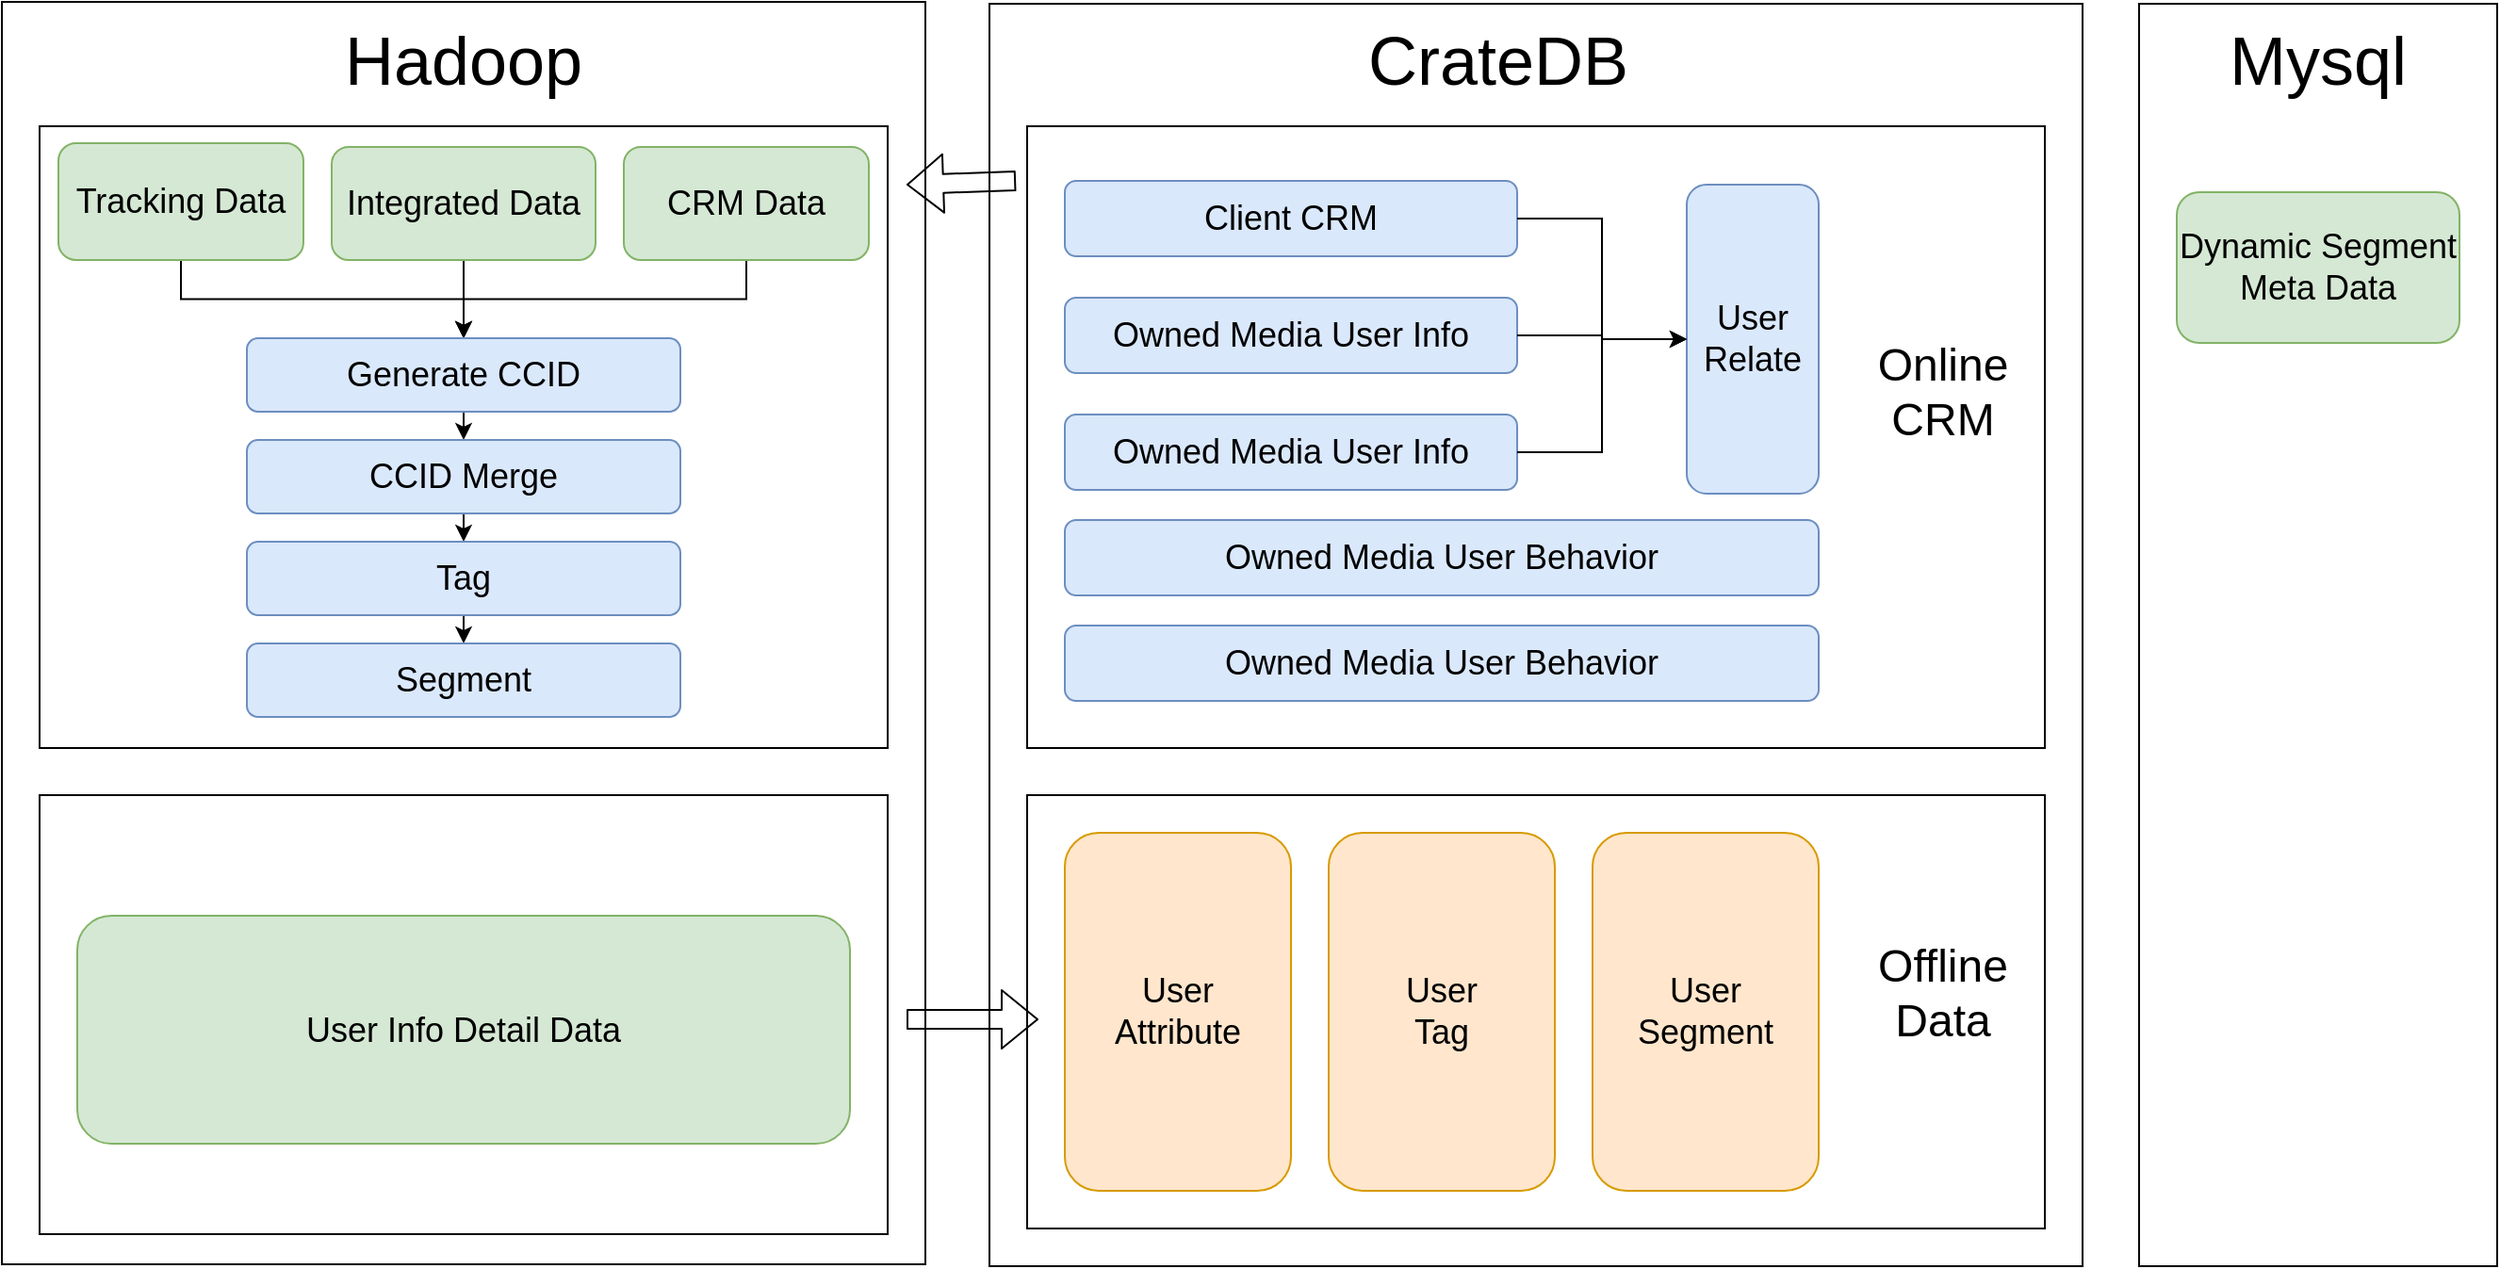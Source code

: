 <mxfile version="10.7.7" type="github"><diagram id="BBAI207OdaMjI_u0Awmq" name="Page-1"><mxGraphModel dx="1443" dy="786" grid="1" gridSize="10" guides="1" tooltips="1" connect="1" arrows="1" fold="1" page="1" pageScale="1" pageWidth="827" pageHeight="1169" math="0" shadow="0"><root><mxCell id="0"/><mxCell id="1" parent="0"/><mxCell id="pOjxndoSPAx7A_PEtpDw-38" value="" style="rounded=0;whiteSpace=wrap;html=1;" vertex="1" parent="1"><mxGeometry x="10" y="454" width="490" height="670" as="geometry"/></mxCell><mxCell id="pOjxndoSPAx7A_PEtpDw-39" value="&lt;font style=&quot;font-size: 36px&quot;&gt;Hadoop&lt;/font&gt;" style="text;html=1;strokeColor=none;fillColor=none;align=center;verticalAlign=middle;whiteSpace=wrap;rounded=0;" vertex="1" parent="1"><mxGeometry x="235" y="475" width="40" height="20" as="geometry"/></mxCell><mxCell id="pOjxndoSPAx7A_PEtpDw-40" value="" style="rounded=0;whiteSpace=wrap;html=1;" vertex="1" parent="1"><mxGeometry x="30" y="520" width="450" height="330" as="geometry"/></mxCell><mxCell id="pOjxndoSPAx7A_PEtpDw-55" style="edgeStyle=orthogonalEdgeStyle;rounded=0;orthogonalLoop=1;jettySize=auto;html=1;exitX=0.5;exitY=1;exitDx=0;exitDy=0;entryX=0.5;entryY=0;entryDx=0;entryDy=0;" edge="1" parent="1" source="pOjxndoSPAx7A_PEtpDw-41" target="pOjxndoSPAx7A_PEtpDw-45"><mxGeometry relative="1" as="geometry"/></mxCell><mxCell id="pOjxndoSPAx7A_PEtpDw-41" value="&lt;font style=&quot;font-size: 18px&quot;&gt;CRM Data&lt;/font&gt;" style="rounded=1;whiteSpace=wrap;html=1;fillColor=#d5e8d4;strokeColor=#82b366;" vertex="1" parent="1"><mxGeometry x="340" y="531" width="130" height="60" as="geometry"/></mxCell><mxCell id="pOjxndoSPAx7A_PEtpDw-52" style="edgeStyle=orthogonalEdgeStyle;rounded=0;orthogonalLoop=1;jettySize=auto;html=1;exitX=0.5;exitY=1;exitDx=0;exitDy=0;entryX=0.5;entryY=0;entryDx=0;entryDy=0;" edge="1" parent="1" source="pOjxndoSPAx7A_PEtpDw-42" target="pOjxndoSPAx7A_PEtpDw-45"><mxGeometry relative="1" as="geometry"/></mxCell><mxCell id="pOjxndoSPAx7A_PEtpDw-42" value="&lt;font style=&quot;font-size: 18px&quot;&gt;Tracking Data&lt;/font&gt;" style="rounded=1;whiteSpace=wrap;html=1;fillColor=#d5e8d4;strokeColor=#82b366;" vertex="1" parent="1"><mxGeometry x="40" y="529" width="130" height="62" as="geometry"/></mxCell><mxCell id="pOjxndoSPAx7A_PEtpDw-54" style="edgeStyle=orthogonalEdgeStyle;rounded=0;orthogonalLoop=1;jettySize=auto;html=1;exitX=0.5;exitY=1;exitDx=0;exitDy=0;entryX=0.5;entryY=0;entryDx=0;entryDy=0;" edge="1" parent="1" source="pOjxndoSPAx7A_PEtpDw-43" target="pOjxndoSPAx7A_PEtpDw-45"><mxGeometry relative="1" as="geometry"/></mxCell><mxCell id="pOjxndoSPAx7A_PEtpDw-43" value="&lt;font style=&quot;font-size: 18px&quot;&gt;Integrated Data&lt;/font&gt;" style="rounded=1;whiteSpace=wrap;html=1;fillColor=#d5e8d4;strokeColor=#82b366;" vertex="1" parent="1"><mxGeometry x="185" y="531" width="140" height="60" as="geometry"/></mxCell><mxCell id="pOjxndoSPAx7A_PEtpDw-56" style="edgeStyle=orthogonalEdgeStyle;rounded=0;orthogonalLoop=1;jettySize=auto;html=1;exitX=0.5;exitY=1;exitDx=0;exitDy=0;entryX=0.5;entryY=0;entryDx=0;entryDy=0;" edge="1" parent="1" source="pOjxndoSPAx7A_PEtpDw-45" target="pOjxndoSPAx7A_PEtpDw-47"><mxGeometry relative="1" as="geometry"/></mxCell><mxCell id="pOjxndoSPAx7A_PEtpDw-45" value="&lt;font style=&quot;font-size: 18px&quot;&gt;Generate CCID&lt;/font&gt;" style="rounded=1;whiteSpace=wrap;html=1;fillColor=#dae8fc;strokeColor=#6c8ebf;" vertex="1" parent="1"><mxGeometry x="140" y="632.5" width="230" height="39" as="geometry"/></mxCell><mxCell id="pOjxndoSPAx7A_PEtpDw-57" style="edgeStyle=orthogonalEdgeStyle;rounded=0;orthogonalLoop=1;jettySize=auto;html=1;exitX=0.5;exitY=1;exitDx=0;exitDy=0;entryX=0.5;entryY=0;entryDx=0;entryDy=0;" edge="1" parent="1" source="pOjxndoSPAx7A_PEtpDw-47" target="pOjxndoSPAx7A_PEtpDw-48"><mxGeometry relative="1" as="geometry"/></mxCell><mxCell id="pOjxndoSPAx7A_PEtpDw-47" value="&lt;font style=&quot;font-size: 18px&quot;&gt;CCID Merge&lt;br&gt;&lt;/font&gt;" style="rounded=1;whiteSpace=wrap;html=1;fillColor=#dae8fc;strokeColor=#6c8ebf;" vertex="1" parent="1"><mxGeometry x="140" y="686.5" width="230" height="39" as="geometry"/></mxCell><mxCell id="pOjxndoSPAx7A_PEtpDw-58" style="edgeStyle=orthogonalEdgeStyle;rounded=0;orthogonalLoop=1;jettySize=auto;html=1;exitX=0.5;exitY=1;exitDx=0;exitDy=0;entryX=0.5;entryY=0;entryDx=0;entryDy=0;" edge="1" parent="1" source="pOjxndoSPAx7A_PEtpDw-48" target="pOjxndoSPAx7A_PEtpDw-49"><mxGeometry relative="1" as="geometry"/></mxCell><mxCell id="pOjxndoSPAx7A_PEtpDw-48" value="&lt;font style=&quot;font-size: 18px&quot;&gt;Tag&lt;br&gt;&lt;/font&gt;" style="rounded=1;whiteSpace=wrap;html=1;fillColor=#dae8fc;strokeColor=#6c8ebf;" vertex="1" parent="1"><mxGeometry x="140" y="740.5" width="230" height="39" as="geometry"/></mxCell><mxCell id="pOjxndoSPAx7A_PEtpDw-49" value="&lt;font style=&quot;font-size: 18px&quot;&gt;Segment&lt;br&gt;&lt;/font&gt;" style="rounded=1;whiteSpace=wrap;html=1;fillColor=#dae8fc;strokeColor=#6c8ebf;" vertex="1" parent="1"><mxGeometry x="140" y="794.5" width="230" height="39" as="geometry"/></mxCell><mxCell id="pOjxndoSPAx7A_PEtpDw-50" value="" style="rounded=0;whiteSpace=wrap;html=1;" vertex="1" parent="1"><mxGeometry x="30" y="875" width="450" height="233" as="geometry"/></mxCell><mxCell id="pOjxndoSPAx7A_PEtpDw-51" value="&lt;font style=&quot;font-size: 18px&quot;&gt;User Info Detail Data&lt;/font&gt;" style="rounded=1;whiteSpace=wrap;html=1;fillColor=#d5e8d4;strokeColor=#82b366;" vertex="1" parent="1"><mxGeometry x="50" y="939" width="410" height="121" as="geometry"/></mxCell><mxCell id="pOjxndoSPAx7A_PEtpDw-37" value="" style="group" vertex="1" connectable="0" parent="1"><mxGeometry x="534" y="455" width="580" height="670" as="geometry"/></mxCell><mxCell id="pOjxndoSPAx7A_PEtpDw-1" value="" style="rounded=0;whiteSpace=wrap;html=1;" vertex="1" parent="pOjxndoSPAx7A_PEtpDw-37"><mxGeometry width="580" height="670" as="geometry"/></mxCell><mxCell id="pOjxndoSPAx7A_PEtpDw-15" value="&lt;font style=&quot;font-size: 36px&quot;&gt;CrateDB&lt;/font&gt;" style="text;html=1;strokeColor=none;fillColor=none;align=center;verticalAlign=middle;whiteSpace=wrap;rounded=0;" vertex="1" parent="pOjxndoSPAx7A_PEtpDw-37"><mxGeometry x="250" y="20" width="40" height="20" as="geometry"/></mxCell><mxCell id="pOjxndoSPAx7A_PEtpDw-60" value="" style="shape=flexArrow;endArrow=classic;html=1;exitX=-0.011;exitY=0.088;exitDx=0;exitDy=0;exitPerimeter=0;" edge="1" parent="pOjxndoSPAx7A_PEtpDw-37" source="pOjxndoSPAx7A_PEtpDw-2"><mxGeometry width="50" height="50" relative="1" as="geometry"><mxPoint x="46" y="95.5" as="sourcePoint"/><mxPoint x="-44" y="96" as="targetPoint"/></mxGeometry></mxCell><mxCell id="pOjxndoSPAx7A_PEtpDw-2" value="" style="rounded=0;whiteSpace=wrap;html=1;" vertex="1" parent="1"><mxGeometry x="554" y="520" width="540" height="330" as="geometry"/></mxCell><mxCell id="pOjxndoSPAx7A_PEtpDw-3" value="&lt;font style=&quot;font-size: 18px&quot;&gt;Client CRM&lt;/font&gt;" style="rounded=1;whiteSpace=wrap;html=1;fillColor=#dae8fc;strokeColor=#6c8ebf;" vertex="1" parent="1"><mxGeometry x="574" y="549" width="240" height="40" as="geometry"/></mxCell><mxCell id="pOjxndoSPAx7A_PEtpDw-4" value="&lt;font style=&quot;font-size: 18px&quot;&gt;Owned Media User Info&lt;/font&gt;" style="rounded=1;whiteSpace=wrap;html=1;fillColor=#dae8fc;strokeColor=#6c8ebf;" vertex="1" parent="1"><mxGeometry x="574" y="611" width="240" height="40" as="geometry"/></mxCell><mxCell id="pOjxndoSPAx7A_PEtpDw-5" value="&lt;span&gt;&lt;font style=&quot;font-size: 18px&quot;&gt;Owned Media User Info&lt;/font&gt;&lt;/span&gt;" style="rounded=1;whiteSpace=wrap;html=1;fillColor=#dae8fc;strokeColor=#6c8ebf;" vertex="1" parent="1"><mxGeometry x="574" y="673" width="240" height="40" as="geometry"/></mxCell><mxCell id="pOjxndoSPAx7A_PEtpDw-6" value="&lt;font style=&quot;font-size: 18px&quot;&gt;User&lt;br&gt;Relate&lt;/font&gt;" style="rounded=1;whiteSpace=wrap;html=1;fillColor=#dae8fc;strokeColor=#6c8ebf;" vertex="1" parent="1"><mxGeometry x="904" y="551" width="70" height="164" as="geometry"/></mxCell><mxCell id="pOjxndoSPAx7A_PEtpDw-11" style="edgeStyle=orthogonalEdgeStyle;rounded=0;orthogonalLoop=1;jettySize=auto;html=1;exitX=1;exitY=0.5;exitDx=0;exitDy=0;" edge="1" parent="1" source="pOjxndoSPAx7A_PEtpDw-3" target="pOjxndoSPAx7A_PEtpDw-6"><mxGeometry relative="1" as="geometry"/></mxCell><mxCell id="pOjxndoSPAx7A_PEtpDw-12" style="edgeStyle=orthogonalEdgeStyle;rounded=0;orthogonalLoop=1;jettySize=auto;html=1;exitX=1;exitY=0.5;exitDx=0;exitDy=0;" edge="1" parent="1" source="pOjxndoSPAx7A_PEtpDw-4" target="pOjxndoSPAx7A_PEtpDw-6"><mxGeometry relative="1" as="geometry"/></mxCell><mxCell id="pOjxndoSPAx7A_PEtpDw-14" style="edgeStyle=orthogonalEdgeStyle;rounded=0;orthogonalLoop=1;jettySize=auto;html=1;exitX=1;exitY=0.5;exitDx=0;exitDy=0;entryX=0;entryY=0.5;entryDx=0;entryDy=0;" edge="1" parent="1" source="pOjxndoSPAx7A_PEtpDw-5" target="pOjxndoSPAx7A_PEtpDw-6"><mxGeometry relative="1" as="geometry"/></mxCell><mxCell id="pOjxndoSPAx7A_PEtpDw-7" value="&lt;font style=&quot;font-size: 18px&quot;&gt;Owned Media User Behavior&lt;/font&gt;" style="rounded=1;whiteSpace=wrap;html=1;fillColor=#dae8fc;strokeColor=#6c8ebf;" vertex="1" parent="1"><mxGeometry x="574" y="729" width="400" height="40" as="geometry"/></mxCell><mxCell id="pOjxndoSPAx7A_PEtpDw-10" value="&lt;font style=&quot;font-size: 18px&quot;&gt;Owned Media User Behavior&lt;/font&gt;" style="rounded=1;whiteSpace=wrap;html=1;fillColor=#dae8fc;strokeColor=#6c8ebf;" vertex="1" parent="1"><mxGeometry x="574" y="785" width="400" height="40" as="geometry"/></mxCell><mxCell id="pOjxndoSPAx7A_PEtpDw-22" value="&lt;font style=&quot;font-size: 24px&quot;&gt;Online&lt;br&gt;CRM&lt;/font&gt;" style="text;html=1;strokeColor=none;fillColor=none;align=center;verticalAlign=middle;whiteSpace=wrap;rounded=0;" vertex="1" parent="1"><mxGeometry x="1020" y="651" width="40" height="20" as="geometry"/></mxCell><mxCell id="pOjxndoSPAx7A_PEtpDw-29" value="" style="rounded=0;whiteSpace=wrap;html=1;" vertex="1" parent="1"><mxGeometry x="1144" y="455" width="190" height="670" as="geometry"/></mxCell><mxCell id="pOjxndoSPAx7A_PEtpDw-32" value="&lt;font style=&quot;font-size: 36px&quot;&gt;Mysql&lt;/font&gt;" style="text;html=1;strokeColor=none;fillColor=none;align=center;verticalAlign=middle;whiteSpace=wrap;rounded=0;" vertex="1" parent="1"><mxGeometry x="1219" y="475" width="40" height="20" as="geometry"/></mxCell><mxCell id="pOjxndoSPAx7A_PEtpDw-34" value="&lt;font style=&quot;font-size: 18px&quot;&gt;Dynamic Segment&lt;br&gt;Meta Data&lt;/font&gt;&lt;br&gt;" style="rounded=1;whiteSpace=wrap;html=1;fillColor=#d5e8d4;strokeColor=#82b366;" vertex="1" parent="1"><mxGeometry x="1164" y="555" width="150" height="80" as="geometry"/></mxCell><mxCell id="pOjxndoSPAx7A_PEtpDw-35" value="" style="group" vertex="1" connectable="0" parent="1"><mxGeometry x="554" y="875" width="540" height="230" as="geometry"/></mxCell><mxCell id="pOjxndoSPAx7A_PEtpDw-18" value="" style="rounded=0;whiteSpace=wrap;html=1;" vertex="1" parent="pOjxndoSPAx7A_PEtpDw-35"><mxGeometry width="540" height="230" as="geometry"/></mxCell><mxCell id="pOjxndoSPAx7A_PEtpDw-20" value="&lt;font style=&quot;font-size: 18px&quot;&gt;User&lt;br&gt;Attribute&lt;/font&gt;" style="rounded=1;whiteSpace=wrap;html=1;fillColor=#ffe6cc;strokeColor=#d79b00;" vertex="1" parent="pOjxndoSPAx7A_PEtpDw-35"><mxGeometry x="20" y="20" width="120" height="190" as="geometry"/></mxCell><mxCell id="pOjxndoSPAx7A_PEtpDw-23" value="&lt;font style=&quot;font-size: 18px&quot;&gt;User&lt;br&gt;Tag&lt;/font&gt;" style="rounded=1;whiteSpace=wrap;html=1;fillColor=#ffe6cc;strokeColor=#d79b00;" vertex="1" parent="pOjxndoSPAx7A_PEtpDw-35"><mxGeometry x="160" y="20" width="120" height="190" as="geometry"/></mxCell><mxCell id="pOjxndoSPAx7A_PEtpDw-24" value="&lt;font style=&quot;font-size: 18px&quot;&gt;User&lt;br&gt;Segment&lt;/font&gt;" style="rounded=1;whiteSpace=wrap;html=1;fillColor=#ffe6cc;strokeColor=#d79b00;" vertex="1" parent="pOjxndoSPAx7A_PEtpDw-35"><mxGeometry x="300" y="20" width="120" height="190" as="geometry"/></mxCell><mxCell id="pOjxndoSPAx7A_PEtpDw-26" value="&lt;font&gt;&lt;font style=&quot;font-size: 24px&quot;&gt;Offline&lt;br&gt;&lt;/font&gt;&lt;font style=&quot;font-size: 24px&quot;&gt;Data&lt;/font&gt;&lt;br&gt;&lt;/font&gt;" style="text;html=1;strokeColor=none;fillColor=none;align=center;verticalAlign=middle;whiteSpace=wrap;rounded=0;" vertex="1" parent="pOjxndoSPAx7A_PEtpDw-35"><mxGeometry x="466" y="95" width="40" height="20" as="geometry"/></mxCell><mxCell id="pOjxndoSPAx7A_PEtpDw-61" value="" style="shape=flexArrow;endArrow=classic;html=1;" edge="1" parent="1"><mxGeometry width="50" height="50" relative="1" as="geometry"><mxPoint x="490" y="994" as="sourcePoint"/><mxPoint x="560" y="994" as="targetPoint"/></mxGeometry></mxCell></root></mxGraphModel></diagram></mxfile>